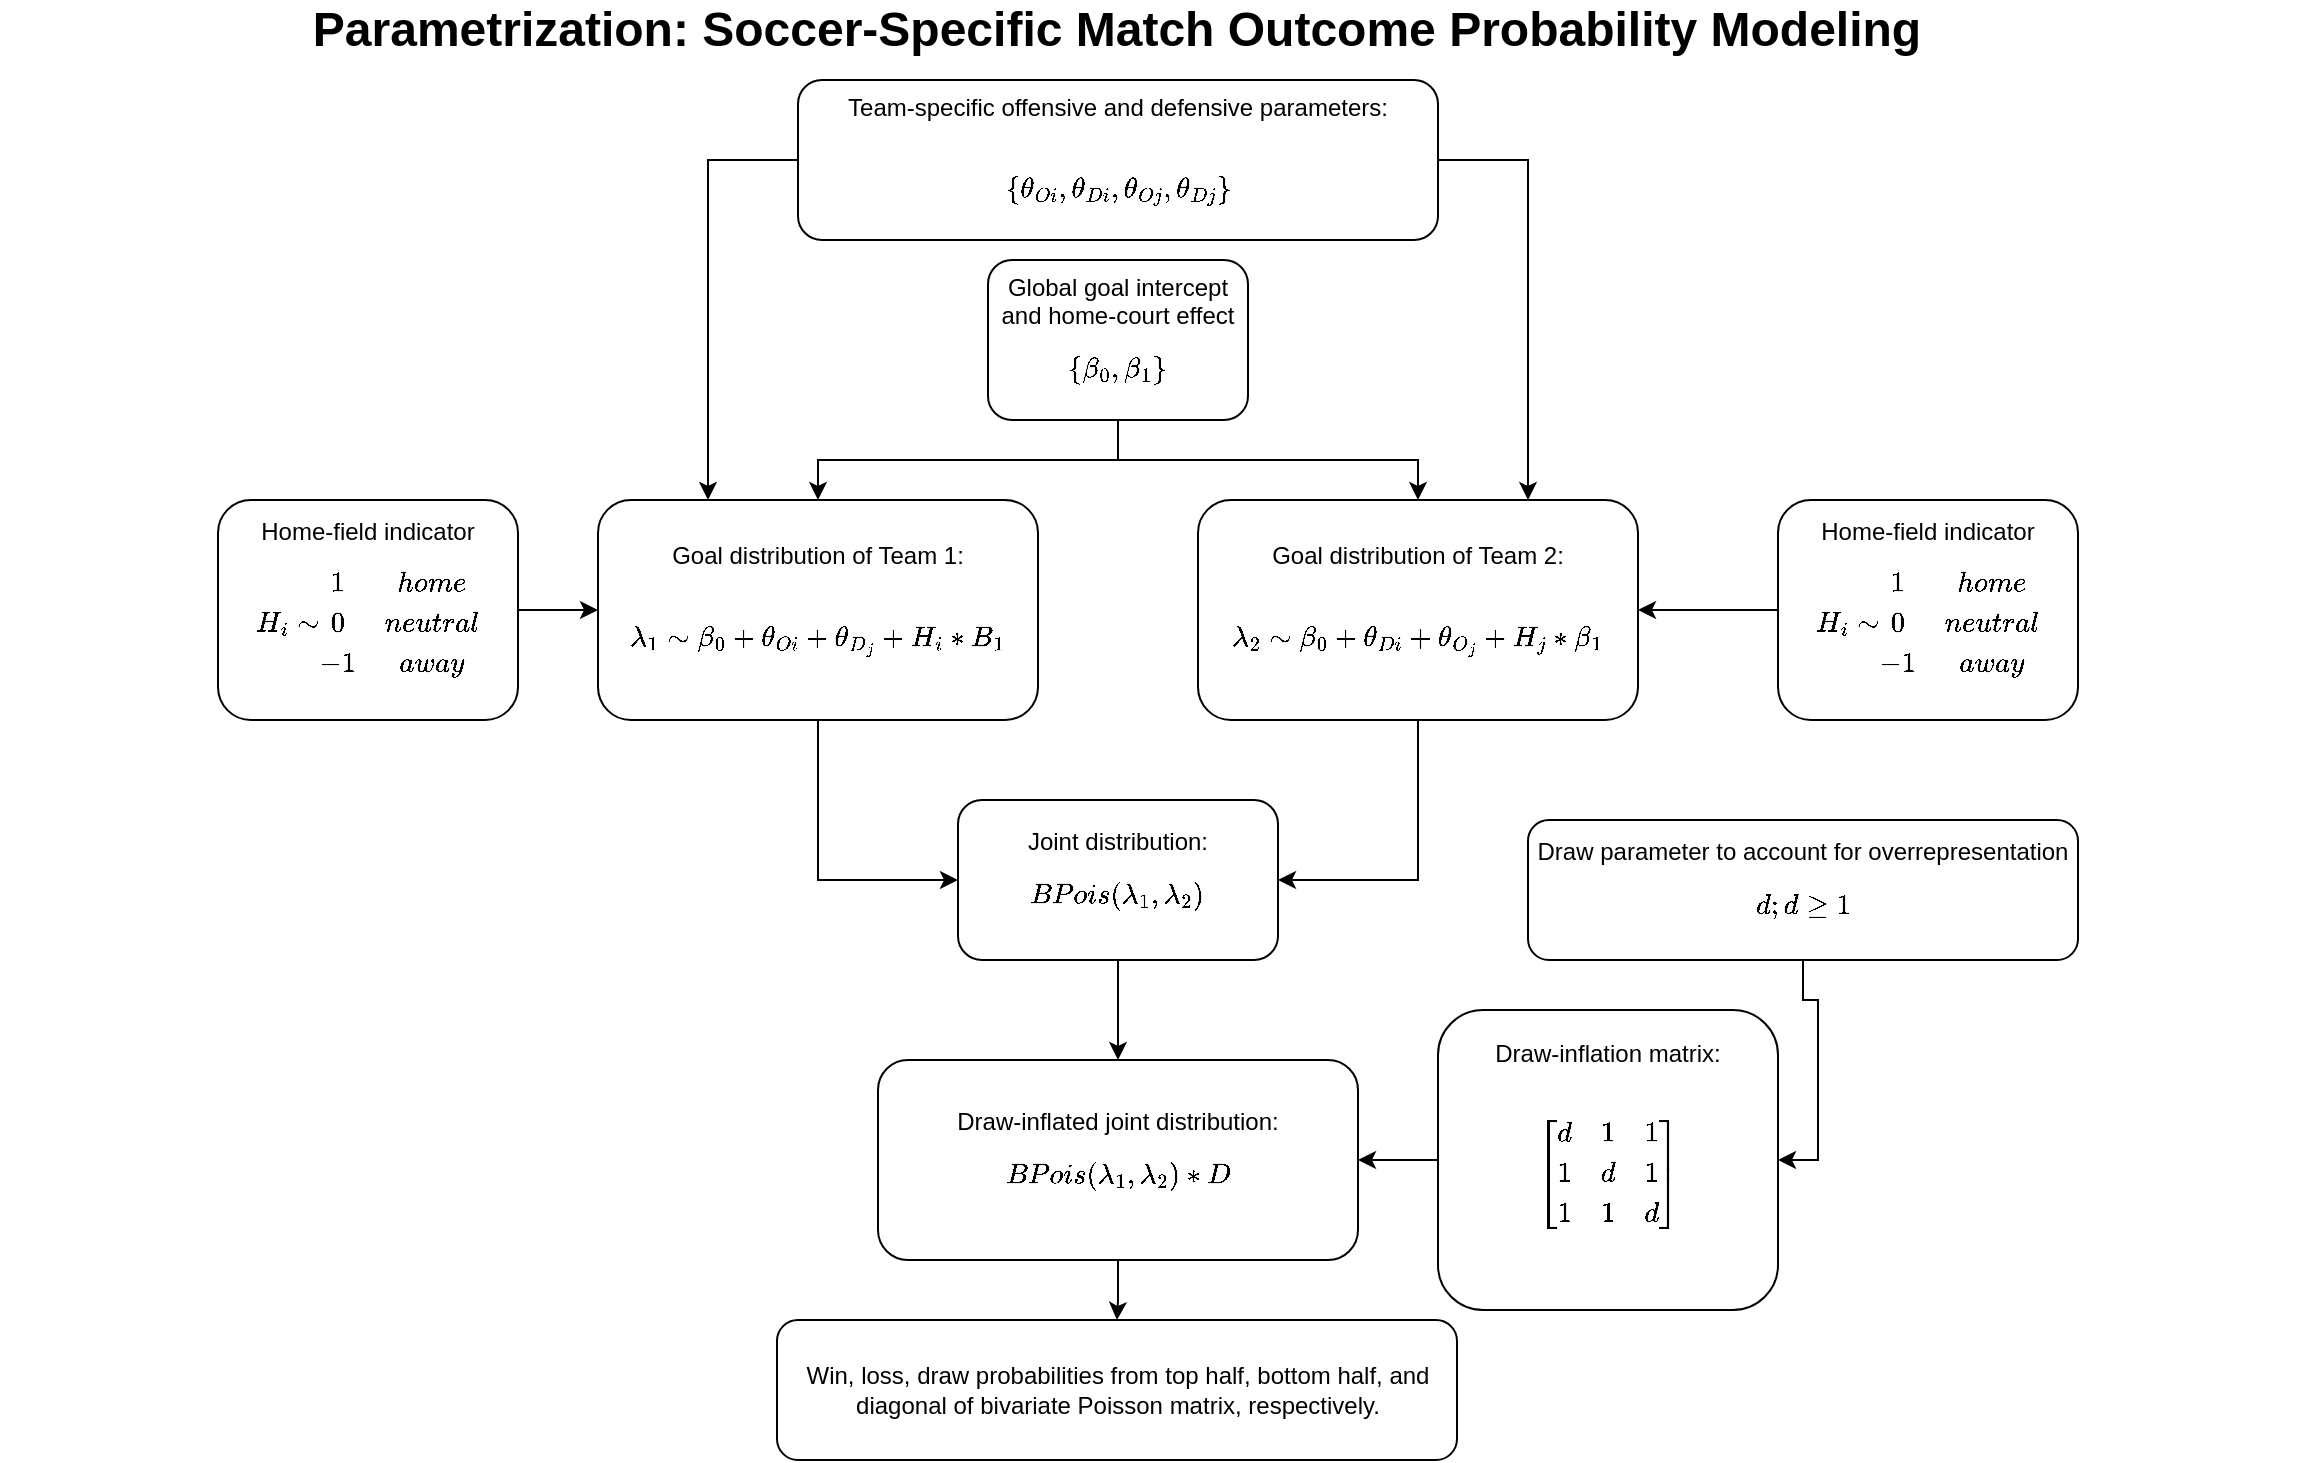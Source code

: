 <mxfile version="23.1.2" type="device">
  <diagram name="Page-1" id="MBRTU2_Lh8ven0q5T4l3">
    <mxGraphModel dx="1990" dy="968" grid="1" gridSize="10" guides="1" tooltips="1" connect="1" arrows="1" fold="1" page="1" pageScale="1" pageWidth="1100" pageHeight="850" math="1" shadow="0">
      <root>
        <mxCell id="0" />
        <mxCell id="1" parent="0" />
        <mxCell id="1O-5M4IdCn3i6dPiheQ8-23" style="edgeStyle=orthogonalEdgeStyle;rounded=0;orthogonalLoop=1;jettySize=auto;html=1;" edge="1" parent="1" source="1O-5M4IdCn3i6dPiheQ8-2" target="1O-5M4IdCn3i6dPiheQ8-22">
          <mxGeometry relative="1" as="geometry" />
        </mxCell>
        <mxCell id="1O-5M4IdCn3i6dPiheQ8-2" value="Joint distribution: $$BPois(\lambda_1, \lambda_2)$$" style="rounded=1;whiteSpace=wrap;html=1;" vertex="1" parent="1">
          <mxGeometry x="470" y="440" width="160" height="80" as="geometry" />
        </mxCell>
        <mxCell id="1O-5M4IdCn3i6dPiheQ8-20" style="edgeStyle=orthogonalEdgeStyle;rounded=0;orthogonalLoop=1;jettySize=auto;html=1;entryX=0;entryY=0.5;entryDx=0;entryDy=0;" edge="1" parent="1" source="1O-5M4IdCn3i6dPiheQ8-3" target="1O-5M4IdCn3i6dPiheQ8-2">
          <mxGeometry relative="1" as="geometry" />
        </mxCell>
        <mxCell id="1O-5M4IdCn3i6dPiheQ8-3" value="Goal distribution of Team 1:&lt;br&gt;&amp;nbsp;$$\lambda_1 \sim \beta_0 + \theta_{Oi} + \theta_{D_j} + H_i*B_1$$" style="rounded=1;whiteSpace=wrap;html=1;" vertex="1" parent="1">
          <mxGeometry x="290" y="290" width="220" height="110" as="geometry" />
        </mxCell>
        <mxCell id="1O-5M4IdCn3i6dPiheQ8-21" style="edgeStyle=orthogonalEdgeStyle;rounded=0;orthogonalLoop=1;jettySize=auto;html=1;entryX=1;entryY=0.5;entryDx=0;entryDy=0;" edge="1" parent="1" source="1O-5M4IdCn3i6dPiheQ8-6" target="1O-5M4IdCn3i6dPiheQ8-2">
          <mxGeometry relative="1" as="geometry" />
        </mxCell>
        <mxCell id="1O-5M4IdCn3i6dPiheQ8-6" value="Goal distribution of Team 2:&lt;br&gt;&amp;nbsp;$$\lambda_2 \sim \beta_0 + \theta_{Di} + \theta_{O_j} + H_j*\beta_1$$" style="rounded=1;whiteSpace=wrap;html=1;" vertex="1" parent="1">
          <mxGeometry x="590" y="290" width="220" height="110" as="geometry" />
        </mxCell>
        <mxCell id="1O-5M4IdCn3i6dPiheQ8-11" style="edgeStyle=orthogonalEdgeStyle;rounded=0;orthogonalLoop=1;jettySize=auto;html=1;entryX=0.5;entryY=0;entryDx=0;entryDy=0;" edge="1" parent="1" source="1O-5M4IdCn3i6dPiheQ8-8" target="1O-5M4IdCn3i6dPiheQ8-3">
          <mxGeometry relative="1" as="geometry" />
        </mxCell>
        <mxCell id="1O-5M4IdCn3i6dPiheQ8-12" style="edgeStyle=orthogonalEdgeStyle;rounded=0;orthogonalLoop=1;jettySize=auto;html=1;" edge="1" parent="1" source="1O-5M4IdCn3i6dPiheQ8-8" target="1O-5M4IdCn3i6dPiheQ8-6">
          <mxGeometry relative="1" as="geometry" />
        </mxCell>
        <mxCell id="1O-5M4IdCn3i6dPiheQ8-8" value="Global goal intercept and home-court effect $$\{\beta_0,\beta_1\}$$" style="rounded=1;whiteSpace=wrap;html=1;" vertex="1" parent="1">
          <mxGeometry x="485" y="170" width="130" height="80" as="geometry" />
        </mxCell>
        <mxCell id="1O-5M4IdCn3i6dPiheQ8-14" style="edgeStyle=orthogonalEdgeStyle;rounded=0;orthogonalLoop=1;jettySize=auto;html=1;entryX=0.25;entryY=0;entryDx=0;entryDy=0;" edge="1" parent="1" source="1O-5M4IdCn3i6dPiheQ8-13" target="1O-5M4IdCn3i6dPiheQ8-3">
          <mxGeometry relative="1" as="geometry">
            <Array as="points">
              <mxPoint x="345" y="120" />
            </Array>
          </mxGeometry>
        </mxCell>
        <mxCell id="1O-5M4IdCn3i6dPiheQ8-15" style="edgeStyle=orthogonalEdgeStyle;rounded=0;orthogonalLoop=1;jettySize=auto;html=1;entryX=0.75;entryY=0;entryDx=0;entryDy=0;" edge="1" parent="1" source="1O-5M4IdCn3i6dPiheQ8-13" target="1O-5M4IdCn3i6dPiheQ8-6">
          <mxGeometry relative="1" as="geometry">
            <Array as="points">
              <mxPoint x="755" y="120" />
            </Array>
          </mxGeometry>
        </mxCell>
        <mxCell id="1O-5M4IdCn3i6dPiheQ8-13" value="Team-specific offensive and defensive parameters:&lt;br&gt;&lt;br&gt;$$\{\theta_{Oi}, \theta_{Di}, \theta_{Oj}, \theta_{Dj}\}$$" style="rounded=1;whiteSpace=wrap;html=1;" vertex="1" parent="1">
          <mxGeometry x="390" y="80" width="320" height="80" as="geometry" />
        </mxCell>
        <mxCell id="1O-5M4IdCn3i6dPiheQ8-19" style="edgeStyle=orthogonalEdgeStyle;rounded=0;orthogonalLoop=1;jettySize=auto;html=1;" edge="1" parent="1" source="1O-5M4IdCn3i6dPiheQ8-16" target="1O-5M4IdCn3i6dPiheQ8-3">
          <mxGeometry relative="1" as="geometry" />
        </mxCell>
        <mxCell id="1O-5M4IdCn3i6dPiheQ8-16" value="Home-field indicator $$H_i\sim\begin{matrix}1&amp;amp;home\\0&amp;amp;neutral\\-1&amp;amp;away\\\end{matrix}$$" style="rounded=1;whiteSpace=wrap;html=1;" vertex="1" parent="1">
          <mxGeometry x="100" y="290" width="150" height="110" as="geometry" />
        </mxCell>
        <mxCell id="1O-5M4IdCn3i6dPiheQ8-18" style="edgeStyle=orthogonalEdgeStyle;rounded=0;orthogonalLoop=1;jettySize=auto;html=1;" edge="1" parent="1" source="1O-5M4IdCn3i6dPiheQ8-17" target="1O-5M4IdCn3i6dPiheQ8-6">
          <mxGeometry relative="1" as="geometry" />
        </mxCell>
        <mxCell id="1O-5M4IdCn3i6dPiheQ8-17" value="Home-field indicator $$H_i\sim\begin{matrix}1&amp;amp;home\\0&amp;amp;neutral\\-1&amp;amp;away\\\end{matrix}$$" style="rounded=1;whiteSpace=wrap;html=1;" vertex="1" parent="1">
          <mxGeometry x="880" y="290" width="150" height="110" as="geometry" />
        </mxCell>
        <mxCell id="1O-5M4IdCn3i6dPiheQ8-29" style="edgeStyle=orthogonalEdgeStyle;rounded=0;orthogonalLoop=1;jettySize=auto;html=1;" edge="1" parent="1" source="1O-5M4IdCn3i6dPiheQ8-22" target="1O-5M4IdCn3i6dPiheQ8-28">
          <mxGeometry relative="1" as="geometry" />
        </mxCell>
        <mxCell id="1O-5M4IdCn3i6dPiheQ8-22" value="Draw-inflated joint distribution:&lt;br&gt;$$BPois(\lambda_1, \lambda_2) * D$$" style="rounded=1;whiteSpace=wrap;html=1;" vertex="1" parent="1">
          <mxGeometry x="430" y="570" width="240" height="100" as="geometry" />
        </mxCell>
        <mxCell id="1O-5M4IdCn3i6dPiheQ8-27" style="edgeStyle=orthogonalEdgeStyle;rounded=0;orthogonalLoop=1;jettySize=auto;html=1;" edge="1" parent="1" source="1O-5M4IdCn3i6dPiheQ8-24" target="1O-5M4IdCn3i6dPiheQ8-22">
          <mxGeometry relative="1" as="geometry" />
        </mxCell>
        <mxCell id="1O-5M4IdCn3i6dPiheQ8-24" value="Draw-inflation matrix:&lt;br&gt;&lt;span style=&quot;background-color: initial;&quot;&gt;&lt;br&gt;$$\begin{bmatrix}d &amp;amp; 1 &amp;amp; 1 \\ 1 &amp;amp; d &amp;amp; 1 \\ 1 &amp;amp; 1 &amp;amp; d \end{bmatrix}$$&lt;br&gt;&lt;/span&gt;" style="rounded=1;whiteSpace=wrap;html=1;" vertex="1" parent="1">
          <mxGeometry x="710" y="545" width="170" height="150" as="geometry" />
        </mxCell>
        <mxCell id="1O-5M4IdCn3i6dPiheQ8-26" style="edgeStyle=orthogonalEdgeStyle;rounded=0;orthogonalLoop=1;jettySize=auto;html=1;entryX=1;entryY=0.5;entryDx=0;entryDy=0;" edge="1" parent="1" source="1O-5M4IdCn3i6dPiheQ8-25" target="1O-5M4IdCn3i6dPiheQ8-24">
          <mxGeometry relative="1" as="geometry" />
        </mxCell>
        <mxCell id="1O-5M4IdCn3i6dPiheQ8-25" value="Draw parameter to account for overrepresentation $$d; d \geq 1$$" style="rounded=1;whiteSpace=wrap;html=1;" vertex="1" parent="1">
          <mxGeometry x="755" y="450" width="275" height="70" as="geometry" />
        </mxCell>
        <mxCell id="1O-5M4IdCn3i6dPiheQ8-28" value="Win, loss, draw probabilities from top half, bottom half, and diagonal of bivariate Poisson matrix, respectively." style="rounded=1;whiteSpace=wrap;html=1;" vertex="1" parent="1">
          <mxGeometry x="379.5" y="700" width="340" height="70" as="geometry" />
        </mxCell>
        <mxCell id="1O-5M4IdCn3i6dPiheQ8-30" value="&lt;b&gt;&lt;font style=&quot;font-size: 24px;&quot;&gt;Parametrization: Soccer-Specific Match Outcome Probability Modeling&lt;/font&gt;&lt;/b&gt;" style="text;html=1;strokeColor=none;fillColor=none;align=center;verticalAlign=middle;whiteSpace=wrap;rounded=0;" vertex="1" parent="1">
          <mxGeometry x="132" y="40" width="835" height="30" as="geometry" />
        </mxCell>
      </root>
    </mxGraphModel>
  </diagram>
</mxfile>
